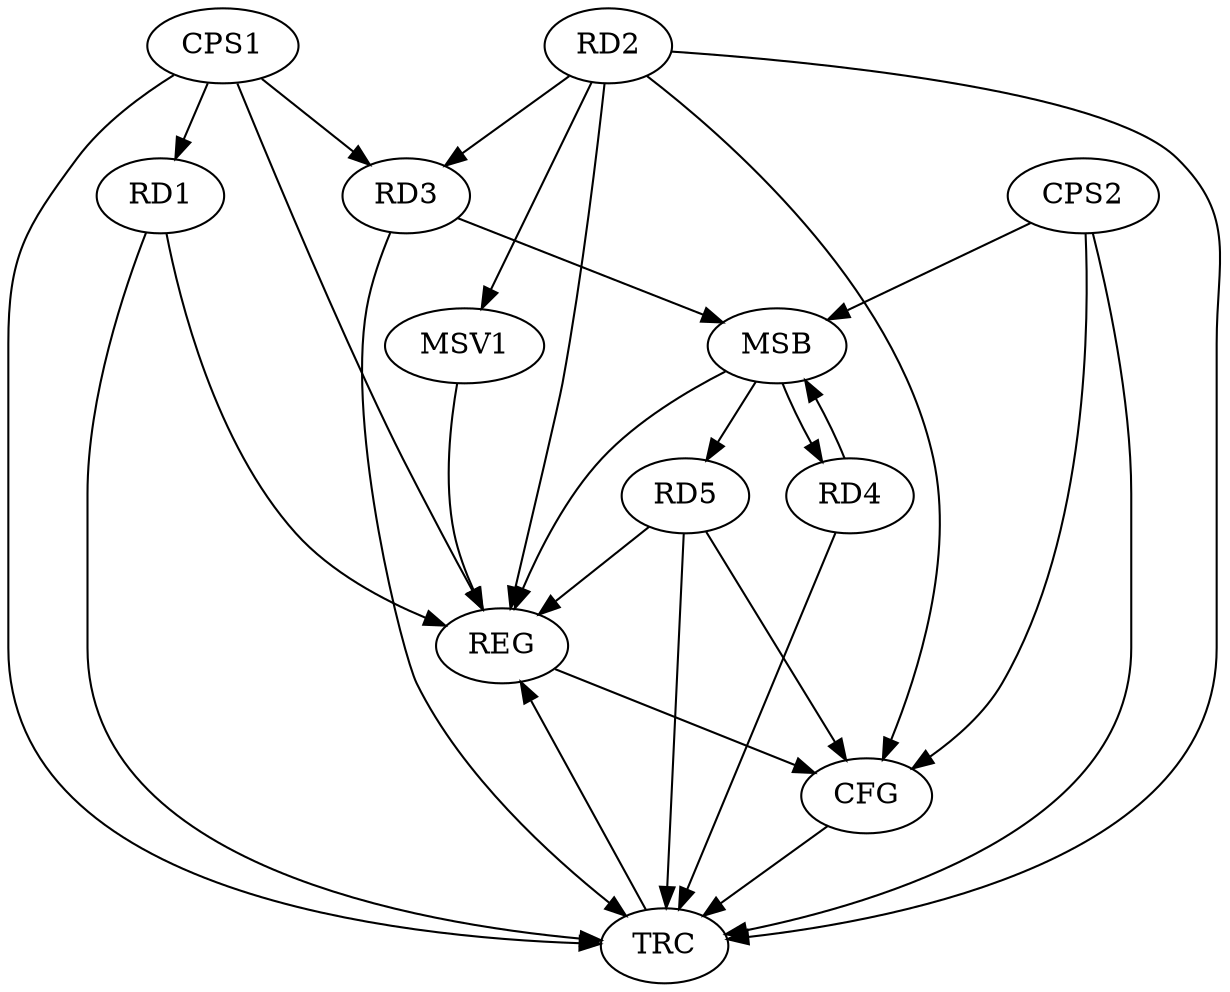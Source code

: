 strict digraph G {
  RD1 [ label="RD1" ];
  RD2 [ label="RD2" ];
  RD3 [ label="RD3" ];
  RD4 [ label="RD4" ];
  RD5 [ label="RD5" ];
  CPS1 [ label="CPS1" ];
  CPS2 [ label="CPS2" ];
  REG [ label="REG" ];
  MSB [ label="MSB" ];
  CFG [ label="CFG" ];
  TRC [ label="TRC" ];
  MSV1 [ label="MSV1" ];
  RD2 -> RD3;
  CPS1 -> RD1;
  CPS1 -> RD3;
  RD1 -> REG;
  RD2 -> REG;
  RD5 -> REG;
  CPS1 -> REG;
  RD3 -> MSB;
  MSB -> REG;
  RD4 -> MSB;
  CPS2 -> MSB;
  MSB -> RD4;
  MSB -> RD5;
  RD5 -> CFG;
  RD2 -> CFG;
  CPS2 -> CFG;
  REG -> CFG;
  RD1 -> TRC;
  RD2 -> TRC;
  RD3 -> TRC;
  RD4 -> TRC;
  RD5 -> TRC;
  CPS1 -> TRC;
  CPS2 -> TRC;
  CFG -> TRC;
  TRC -> REG;
  RD2 -> MSV1;
  MSV1 -> REG;
}
